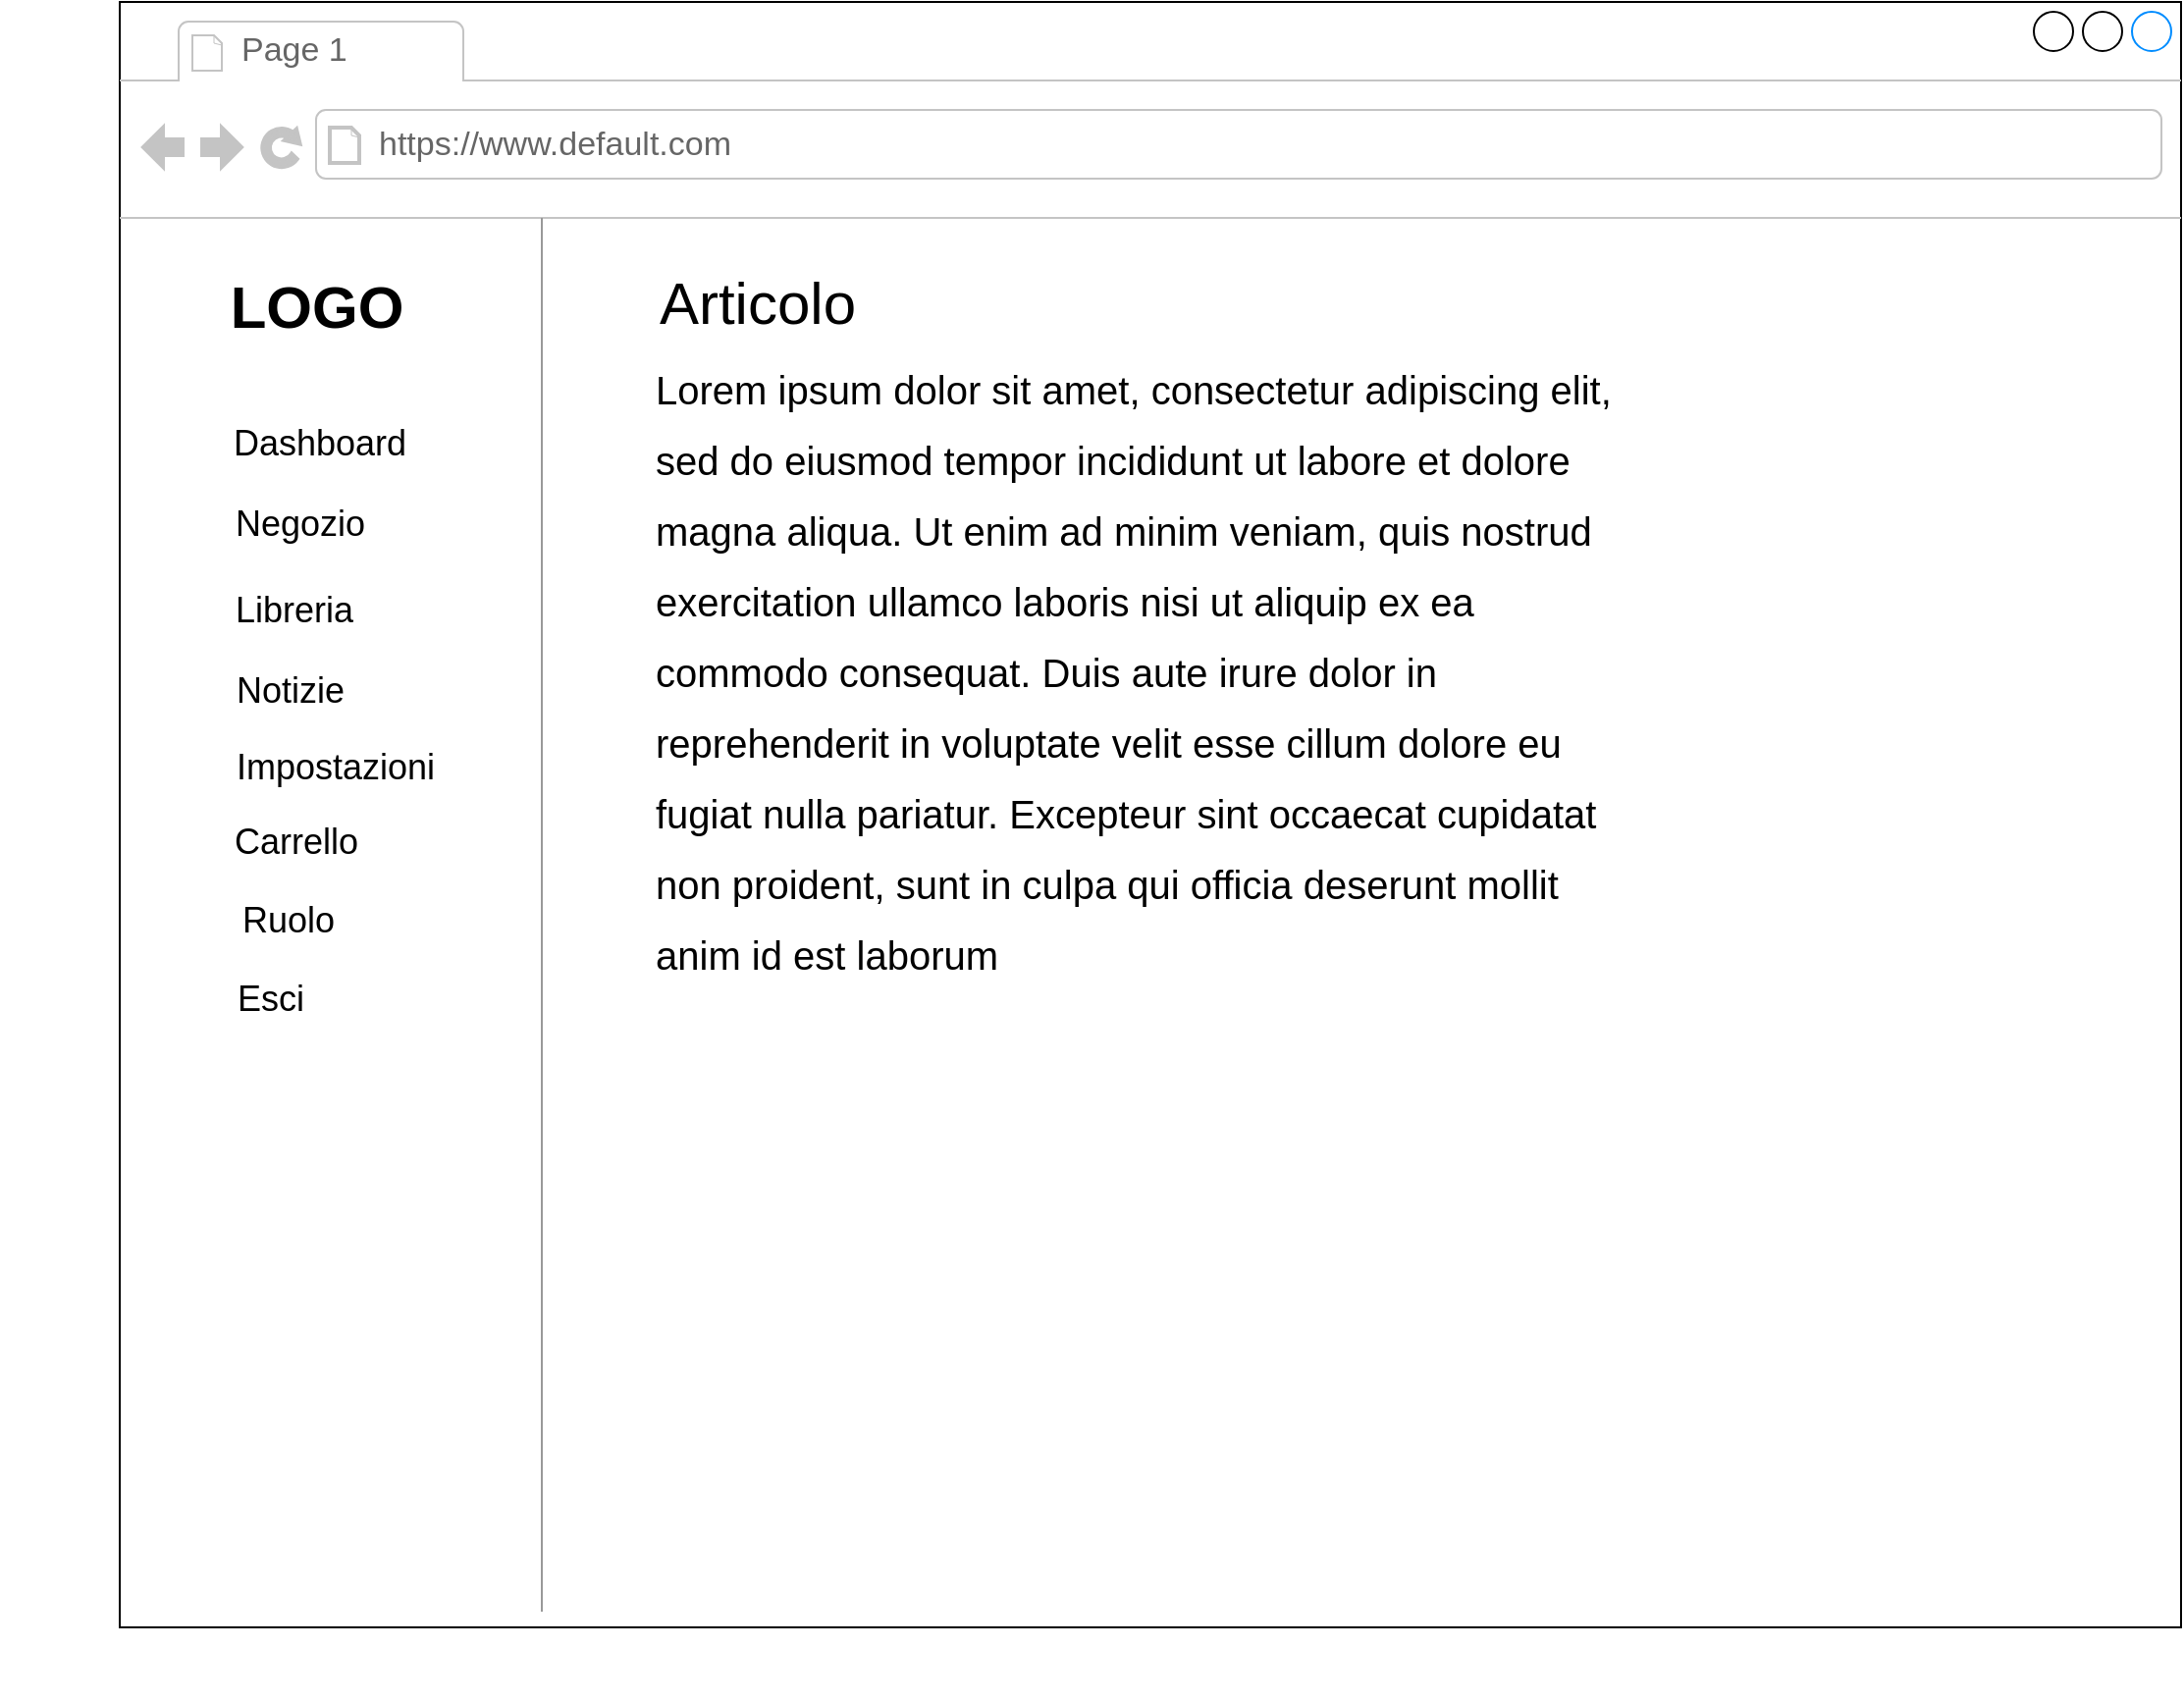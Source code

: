 <mxfile version="15.5.8" type="device"><diagram id="7F2sEyNO5TpqjntoUWdV" name="Page-1"><mxGraphModel dx="2062" dy="2234" grid="1" gridSize="10" guides="1" tooltips="1" connect="1" arrows="1" fold="1" page="1" pageScale="1" pageWidth="827" pageHeight="1169" math="0" shadow="0"><root><mxCell id="0"/><mxCell id="1" parent="0"/><mxCell id="DikgT78XPovLz9m5Uj_s-1" value="" style="strokeWidth=1;shadow=0;dashed=0;align=center;html=1;shape=mxgraph.mockup.containers.browserWindow;rSize=0;mainText=,;recursiveResize=0;rounded=0;labelBackgroundColor=none;fontFamily=Verdana;fontSize=12;" parent="1" vertex="1"><mxGeometry x="191" y="-40" width="1050" height="828" as="geometry"/></mxCell><mxCell id="DikgT78XPovLz9m5Uj_s-2" value="Page 1" style="strokeWidth=1;shadow=0;dashed=0;align=center;html=1;shape=mxgraph.mockup.containers.anchor;fontSize=17;fontColor=#666666;align=left;" parent="DikgT78XPovLz9m5Uj_s-1" vertex="1"><mxGeometry x="60" y="12" width="110" height="26" as="geometry"/></mxCell><mxCell id="DikgT78XPovLz9m5Uj_s-3" value="https://www.default.com" style="strokeWidth=1;shadow=0;dashed=0;align=center;html=1;shape=mxgraph.mockup.containers.anchor;rSize=0;fontSize=17;fontColor=#666666;align=left;" parent="DikgT78XPovLz9m5Uj_s-1" vertex="1"><mxGeometry x="130" y="60" width="250" height="26" as="geometry"/></mxCell><mxCell id="DikgT78XPovLz9m5Uj_s-4" value="&lt;font style=&quot;font-size: 30px&quot;&gt;LOGO&lt;/font&gt;" style="text;strokeColor=none;fillColor=none;html=1;fontSize=24;fontStyle=1;verticalAlign=middle;align=center;" parent="DikgT78XPovLz9m5Uj_s-1" vertex="1"><mxGeometry x="50" y="135" width="100" height="40" as="geometry"/></mxCell><mxCell id="DikgT78XPovLz9m5Uj_s-5" value="&lt;span style=&quot;color: rgba(0 , 0 , 0 , 0) ; font-family: monospace ; font-size: 0px&quot;&gt;%3CmxGraphModel%3E%3Croot%3E%3CmxCell%20id%3D%220%22%2F%3E%3CmxCell%20id%3D%221%22%20parent%3D%220%22%2F%3E%3CmxCell%20id%3D%222%22%20value%3D%22%26lt%3Bfont%20style%3D%26quot%3Bfont-size%3A%2018px%26quot%3B%26gt%3BAdmin%26lt%3Bbr%26gt%3B%26lt%3B%2Ffont%26gt%3B%22%20style%3D%22text%3Bhtml%3D1%3BstrokeColor%3Dnone%3BfillColor%3Dnone%3Balign%3Dcenter%3BverticalAlign%3Dmiddle%3BwhiteSpace%3Dwrap%3Brounded%3D0%3BfontSize%3D31%3B%22%20vertex%3D%221%22%20parent%3D%221%22%3E%3CmxGeometry%20x%3D%22100%22%20y%3D%22425%22%20width%3D%2260%22%20height%3D%2230%22%20as%3D%22geometry%22%2F%3E%3C%2FmxCell%3E%3C%2Froot%3E%3C%2FmxGraphModel%3E&lt;/span&gt;" style="verticalLabelPosition=bottom;shadow=0;dashed=0;align=center;html=1;verticalAlign=top;strokeWidth=1;shape=mxgraph.mockup.markup.line;strokeColor=#999999;direction=north;fontSize=31;fillColor=default;" parent="DikgT78XPovLz9m5Uj_s-1" vertex="1"><mxGeometry x="-60" y="110" width="550" height="710" as="geometry"/></mxCell><mxCell id="DikgT78XPovLz9m5Uj_s-6" value="&lt;font style=&quot;font-size: 18px&quot;&gt;Dashboard&lt;/font&gt;" style="text;html=1;strokeColor=none;fillColor=none;align=center;verticalAlign=middle;whiteSpace=wrap;rounded=0;fontSize=31;" parent="DikgT78XPovLz9m5Uj_s-1" vertex="1"><mxGeometry x="72" y="205" width="60" height="30" as="geometry"/></mxCell><mxCell id="DikgT78XPovLz9m5Uj_s-7" value="&lt;font style=&quot;font-size: 18px&quot;&gt;Negozio&lt;br&gt;&lt;br&gt;&lt;/font&gt;" style="text;html=1;strokeColor=none;fillColor=none;align=center;verticalAlign=middle;whiteSpace=wrap;rounded=0;fontSize=31;" parent="DikgT78XPovLz9m5Uj_s-1" vertex="1"><mxGeometry x="62" y="265" width="60" height="30" as="geometry"/></mxCell><mxCell id="DikgT78XPovLz9m5Uj_s-8" value="&lt;font style=&quot;font-size: 18px&quot;&gt;Libreria&lt;br&gt;&lt;/font&gt;" style="text;html=1;strokeColor=none;fillColor=none;align=center;verticalAlign=middle;whiteSpace=wrap;rounded=0;fontSize=31;" parent="DikgT78XPovLz9m5Uj_s-1" vertex="1"><mxGeometry x="59" y="290" width="60" height="30" as="geometry"/></mxCell><mxCell id="DikgT78XPovLz9m5Uj_s-9" value="&lt;font style=&quot;font-size: 18px&quot;&gt;Notizie&lt;br&gt;&lt;/font&gt;" style="text;html=1;strokeColor=none;fillColor=none;align=center;verticalAlign=middle;whiteSpace=wrap;rounded=0;fontSize=31;" parent="DikgT78XPovLz9m5Uj_s-1" vertex="1"><mxGeometry x="57" y="331" width="60" height="30" as="geometry"/></mxCell><mxCell id="DikgT78XPovLz9m5Uj_s-10" value="&lt;font style=&quot;font-size: 18px&quot;&gt;Impostazioni&lt;br&gt;&lt;/font&gt;" style="text;html=1;strokeColor=none;fillColor=none;align=center;verticalAlign=middle;whiteSpace=wrap;rounded=0;fontSize=31;" parent="DikgT78XPovLz9m5Uj_s-1" vertex="1"><mxGeometry x="80" y="370" width="60" height="30" as="geometry"/></mxCell><mxCell id="DikgT78XPovLz9m5Uj_s-11" value="&lt;font style=&quot;font-size: 18px&quot;&gt;Carrello&lt;br&gt;&lt;/font&gt;" style="text;html=1;strokeColor=none;fillColor=none;align=center;verticalAlign=middle;whiteSpace=wrap;rounded=0;fontSize=31;" parent="DikgT78XPovLz9m5Uj_s-1" vertex="1"><mxGeometry x="60" y="408" width="60" height="30" as="geometry"/></mxCell><mxCell id="DikgT78XPovLz9m5Uj_s-12" value="&lt;font style=&quot;font-size: 18px&quot;&gt;Ruolo&lt;br&gt;&lt;/font&gt;" style="text;html=1;strokeColor=none;fillColor=none;align=center;verticalAlign=middle;whiteSpace=wrap;rounded=0;fontSize=31;" parent="DikgT78XPovLz9m5Uj_s-1" vertex="1"><mxGeometry x="56" y="448" width="60" height="30" as="geometry"/></mxCell><mxCell id="DikgT78XPovLz9m5Uj_s-13" value="&lt;font style=&quot;font-size: 18px&quot;&gt;Esci&lt;br&gt;&lt;/font&gt;" style="text;html=1;strokeColor=none;fillColor=none;align=center;verticalAlign=middle;whiteSpace=wrap;rounded=0;fontSize=31;" parent="DikgT78XPovLz9m5Uj_s-1" vertex="1"><mxGeometry x="47" y="488" width="60" height="30" as="geometry"/></mxCell><mxCell id="DikgT78XPovLz9m5Uj_s-14" style="edgeStyle=orthogonalEdgeStyle;rounded=0;orthogonalLoop=1;jettySize=auto;html=1;exitX=0.5;exitY=1;exitDx=0;exitDy=0;fontSize=18;" parent="DikgT78XPovLz9m5Uj_s-1" source="DikgT78XPovLz9m5Uj_s-10" target="DikgT78XPovLz9m5Uj_s-10" edge="1"><mxGeometry relative="1" as="geometry"/></mxCell><mxCell id="DikgT78XPovLz9m5Uj_s-15" value="&lt;span style=&quot;font-size: 30px&quot;&gt;Articolo&lt;/span&gt;" style="text;html=1;strokeColor=none;fillColor=none;align=center;verticalAlign=middle;whiteSpace=wrap;rounded=0;fontSize=18;" parent="DikgT78XPovLz9m5Uj_s-1" vertex="1"><mxGeometry x="270" y="135" width="110" height="35" as="geometry"/></mxCell><mxCell id="DikgT78XPovLz9m5Uj_s-20" value="&lt;span&gt;&lt;font style=&quot;font-size: 20px&quot;&gt;Lorem ipsum dolor sit amet, consectetur adipiscing elit, sed do eiusmod tempor incididunt ut labore et dolore magna aliqua. Ut enim ad minim veniam, quis nostrud exercitation ullamco laboris nisi ut aliquip ex ea commodo consequat. Duis aute irure dolor in reprehenderit in voluptate velit esse cillum dolore eu fugiat nulla pariatur. Excepteur sint occaecat cupidatat non proident, sunt in culpa qui officia deserunt mollit anim id est laborum&lt;/font&gt;&lt;/span&gt;" style="text;html=1;strokeColor=none;fillColor=none;align=left;verticalAlign=middle;whiteSpace=wrap;rounded=0;fontSize=30;" parent="DikgT78XPovLz9m5Uj_s-1" vertex="1"><mxGeometry x="271" y="185" width="509" height="305" as="geometry"/></mxCell></root></mxGraphModel></diagram></mxfile>